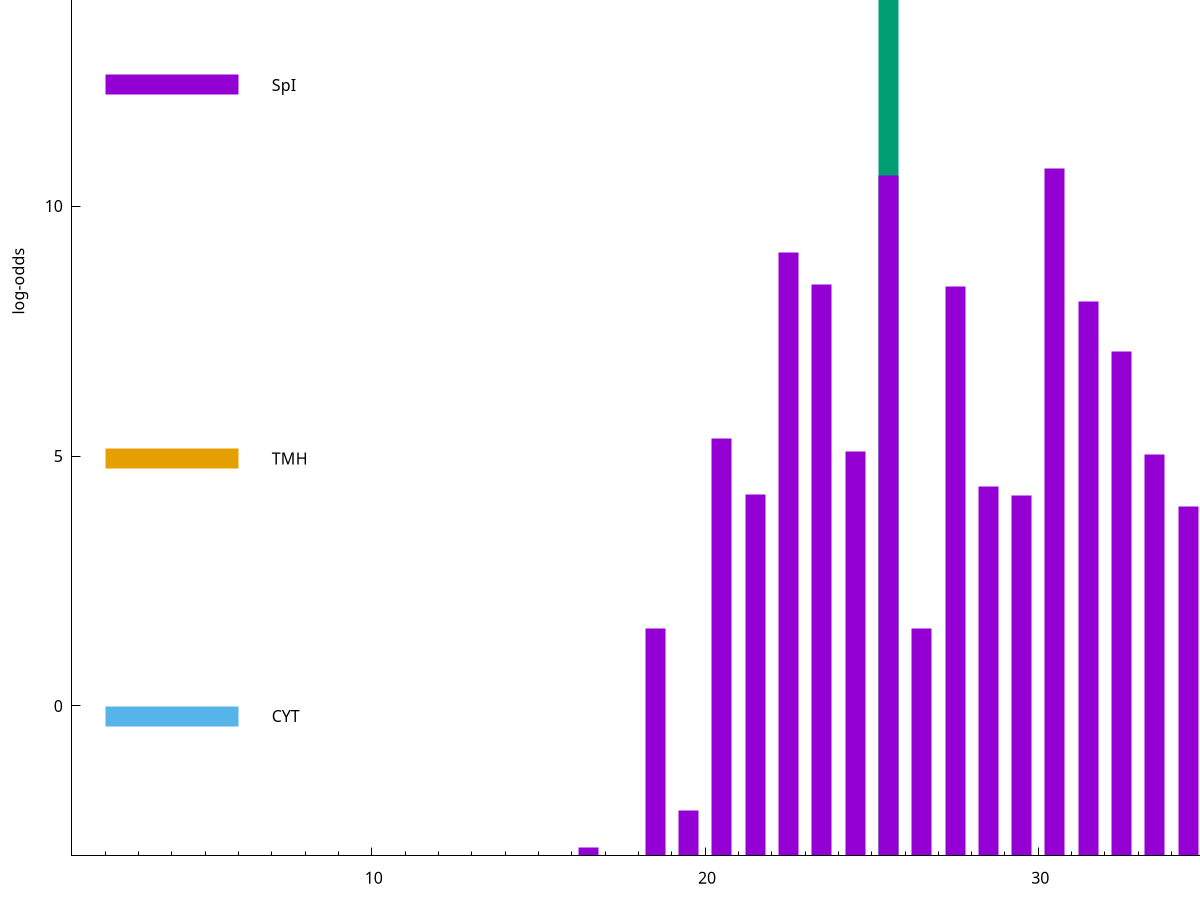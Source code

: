 set title "LipoP predictions for SRR4065679.gff"
set size 2., 1.4
set xrange [1:70] 
set mxtics 10
set yrange [-3:20]
set y2range [0:23]
set ylabel "log-odds"
set term postscript eps color solid "Helvetica" 30
set output "SRR4065679.gff37.eps"
set arrow from 2,16.0272 to 6,16.0272 nohead lt 2 lw 20
set label "SpII" at 7,16.0272
set arrow from 2,12.425 to 6,12.425 nohead lt 1 lw 20
set label "SpI" at 7,12.425
set arrow from 2,4.95291 to 6,4.95291 nohead lt 4 lw 20
set label "TMH" at 7,4.95291
set arrow from 2,-0.200913 to 6,-0.200913 nohead lt 3 lw 20
set label "CYT" at 7,-0.200913
set arrow from 2,16.0272 to 6,16.0272 nohead lt 2 lw 20
set label "SpII" at 7,16.0272
# NOTE: The scores below are the log-odds scores with the threshold
# NOTE: subtracted (a hack to make gnuplot make the histogram all
# NOTE: look nice).
plot "-" axes x1y2 title "" with impulses lt 2 lw 20, "-" axes x1y2 title "" with impulses lt 1 lw 20
25.500000 19.027200
e
30.500000 13.746900
25.500000 13.604000
22.500000 12.071600
35.500000 11.626370
23.500000 11.434170
27.500000 11.393170
31.500000 11.098210
32.500000 10.093840
20.500000 8.342600
24.500000 8.091120
33.500000 8.025180
28.500000 7.394770
21.500000 7.230110
29.500000 7.219360
34.500000 6.981450
36.500000 6.153030
26.500000 4.550710
18.500000 4.542420
37.500000 3.502435
19.500000 0.915310
16.500000 0.165010
39.500000 0.060440
e
exit
